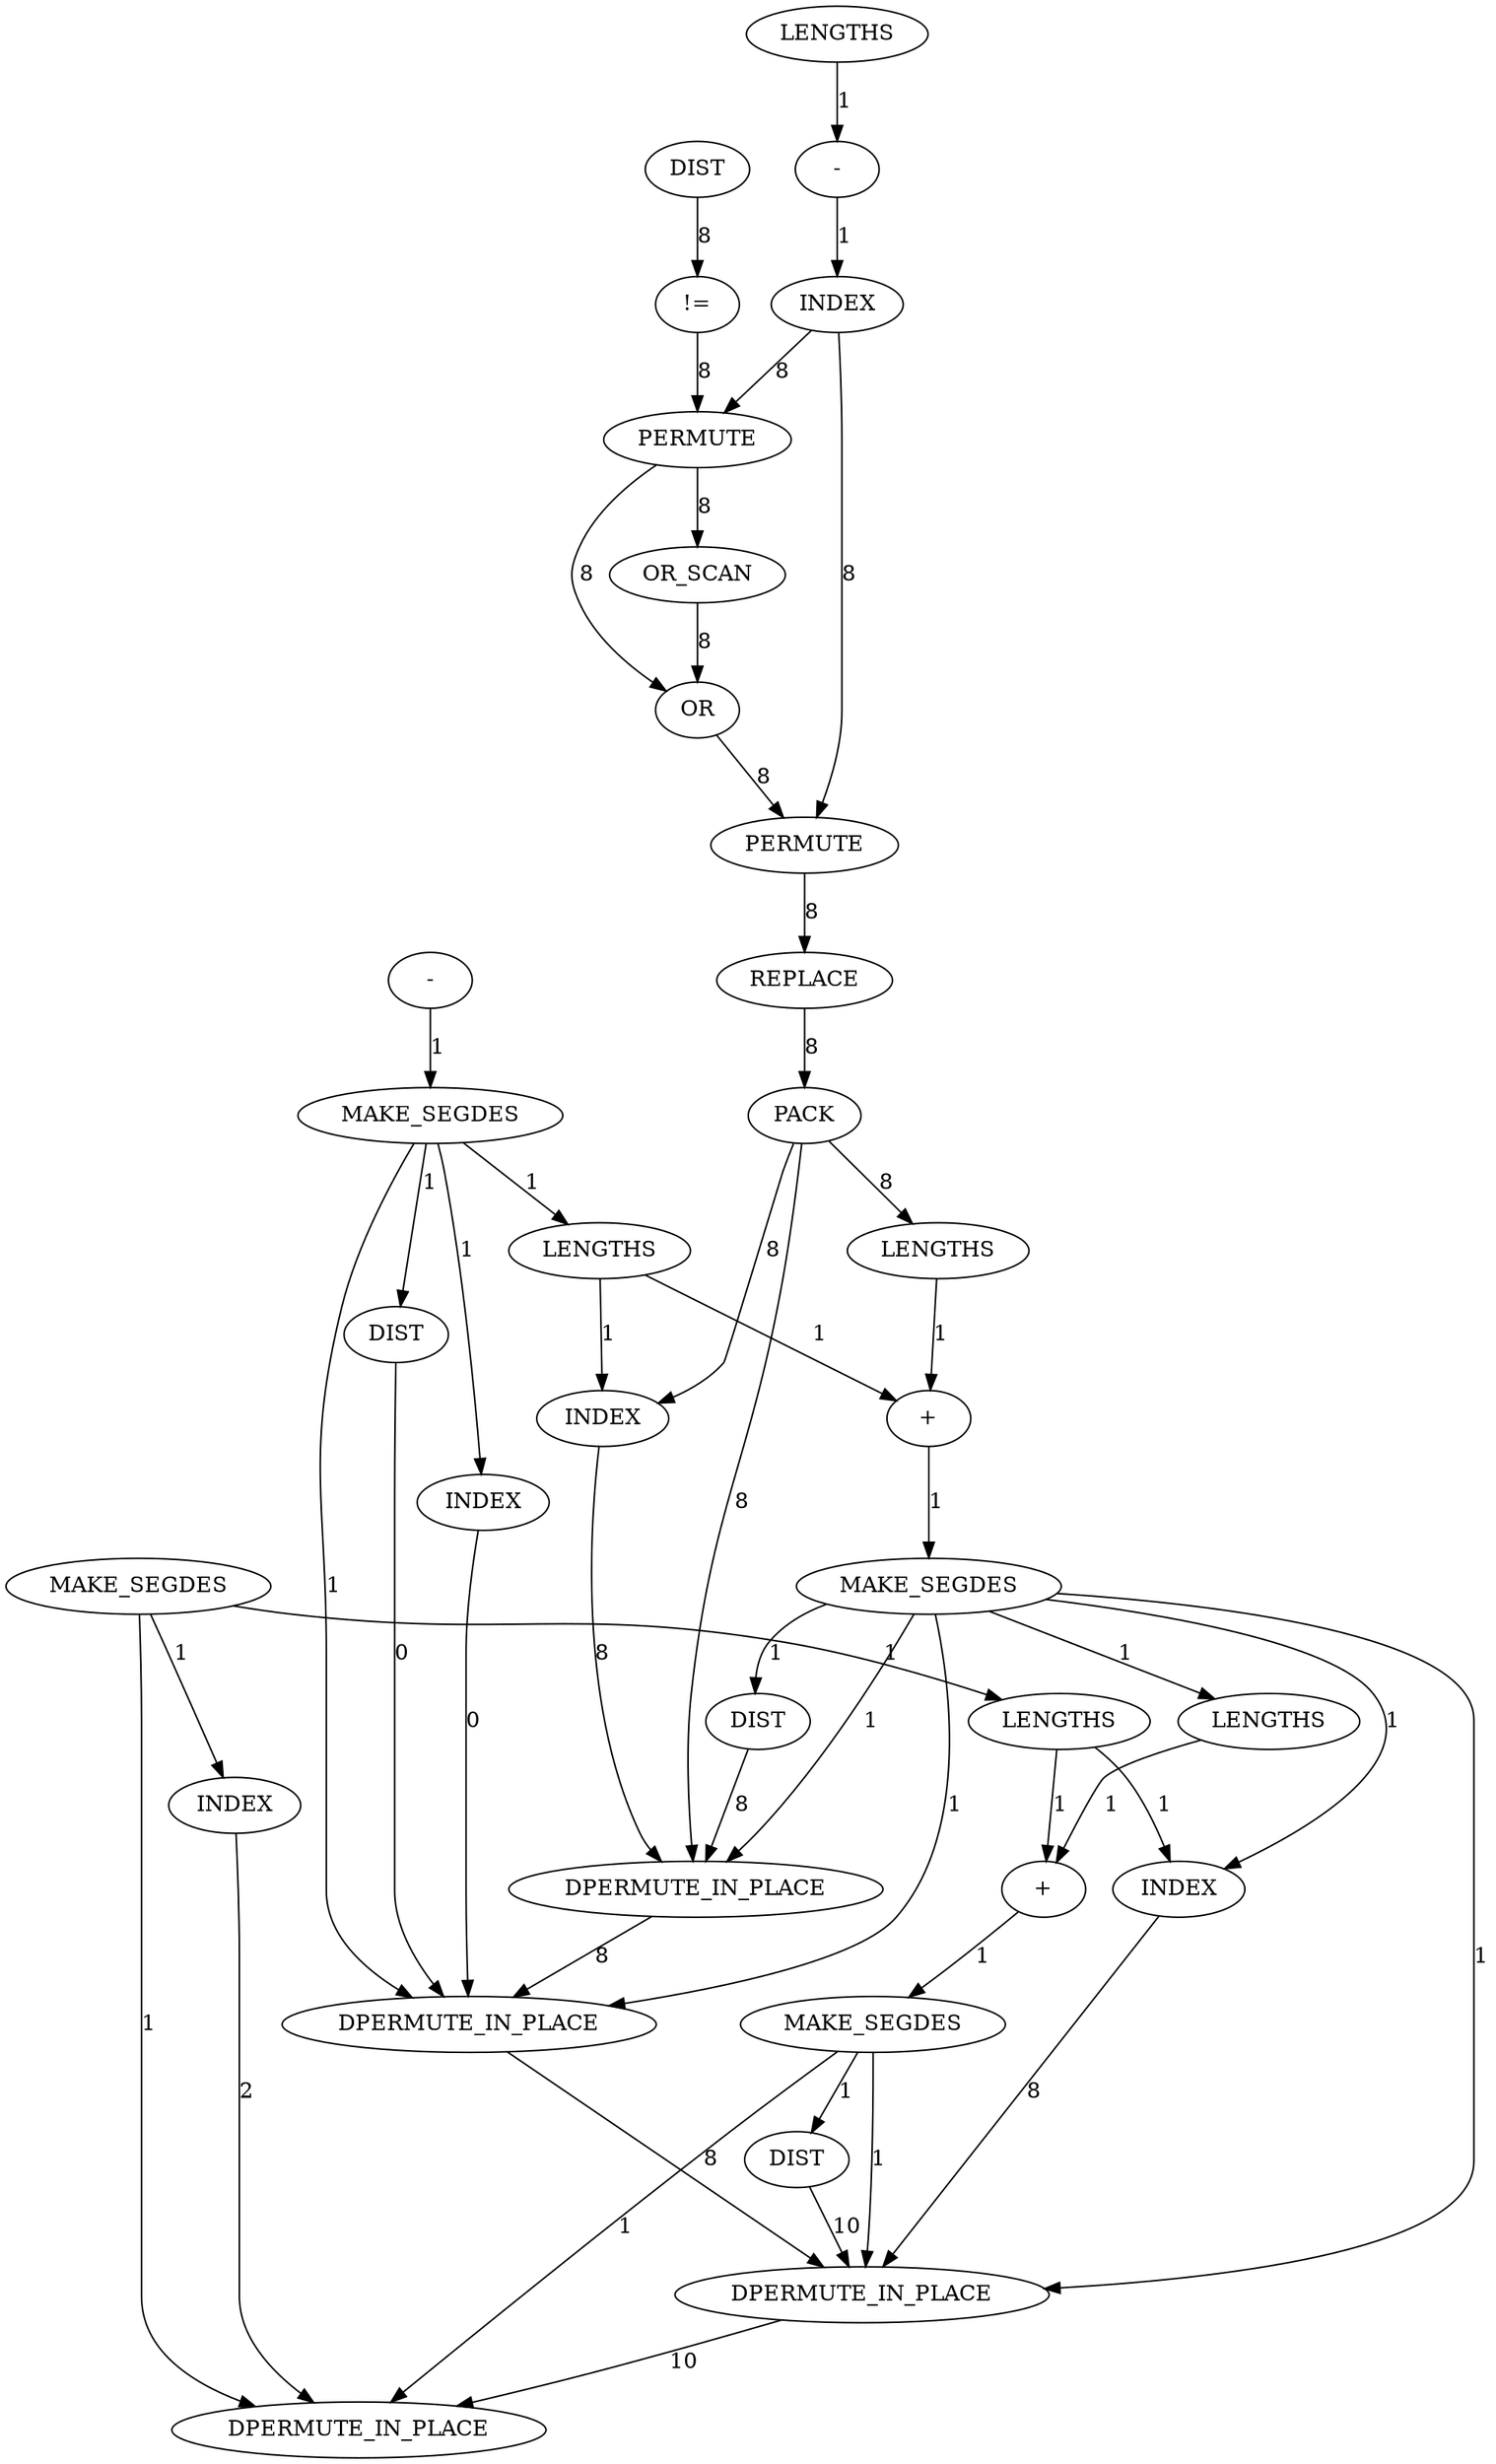 digraph {
	cg_A_INST_14735 [label=MAKE_SEGDES cost=86]
	cg_A_INST_14663 [label=LENGTHS cost=1935]
	cg_A_INST_14524 [label=MAKE_SEGDES cost=43]
	cg_A_INST_16461 [label=DPERMUTE_IN_PLACE cost=129]
	cg_A_INST_14664 [label="+" cost=1]
	cg_A_INST_14581 [label=OR cost=2322]
	cg_A_INST_14523 [label="-" cost=1]
	cg_A_INST_14542 [label="!=" cost=1118]
	cg_A_INST_2886 [label=MAKE_SEGDES cost=43]
	cg_A_INST_14645 [label=LENGTHS cost=43]
	cg_A_INST_16459 [label=DPERMUTE_IN_PLACE cost=86]
	cg_A_INST_14530 [label=DIST cost=129]
	cg_A_INST_14675 [label=DIST cost=86]
	cg_A_INST_14568 [label=OR_SCAN cost=215]
	cg_A_INST_14707 [label=INDEX cost=215]
	cg_A_INST_14612 [label=REPLACE cost=86]
	cg_A_INST_14548 [label="-" cost=86]
	cg_A_INST_14539 [label=DIST cost=43]
	cg_A_INST_14729 [label=LENGTHS cost=43]
	cg_A_INST_16458 [label=DPERMUTE_IN_PLACE cost=215]
	cg_A_INST_14711 [label=LENGTHS cost=1]
	cg_A_INST_14730 [label="+" cost=43]
	cg_A_INST_16460 [label=DPERMUTE_IN_PLACE cost=215]
	cg_A_INST_14556 [label=INDEX cost=559]
	cg_A_INST_14741 [label=DIST cost=43]
	cg_A_INST_14564 [label=PERMUTE cost=172]
	cg_A_INST_14669 [label=MAKE_SEGDES cost=43]
	cg_A_INST_14629 [label=PACK cost=86]
	cg_A_INST_14653 [label=INDEX cost=301]
	cg_A_INST_14603 [label=PERMUTE cost=43]
	cg_A_INST_14641 [label=INDEX cost=86]
	cg_A_INST_14546 [label=LENGTHS cost=43]
	cg_A_INST_14719 [label=INDEX cost=215]
	cg_A_INST_14735 -> cg_A_INST_14741 [label=1 cost=1]
	cg_A_INST_14735 -> cg_A_INST_16460 [label=1 cost=1]
	cg_A_INST_14735 -> cg_A_INST_16461 [label=1 cost=1]
	cg_A_INST_14663 -> cg_A_INST_14664 [label=1 cost=1]
	cg_A_INST_14524 -> cg_A_INST_14530 [label=1 cost=1]
	cg_A_INST_14524 -> cg_A_INST_14641 [label=1 cost=1]
	cg_A_INST_14524 -> cg_A_INST_14645 [label=1 cost=1]
	cg_A_INST_14524 -> cg_A_INST_16459 [label=1 cost=1]
	cg_A_INST_14664 -> cg_A_INST_14669 [label=1 cost=1]
	cg_A_INST_14581 -> cg_A_INST_14603 [label=8 cost=8]
	cg_A_INST_14523 -> cg_A_INST_14524 [label=1 cost=1]
	cg_A_INST_14542 -> cg_A_INST_14564 [label=8 cost=8]
	cg_A_INST_2886 -> cg_A_INST_14707 [label=1 cost=1]
	cg_A_INST_2886 -> cg_A_INST_14711 [label=1 cost=1]
	cg_A_INST_2886 -> cg_A_INST_16461 [label=1 cost=1]
	cg_A_INST_14645 -> cg_A_INST_14653 [label=1 cost=1]
	cg_A_INST_14645 -> cg_A_INST_14664 [label=1 cost=1]
	cg_A_INST_16459 -> cg_A_INST_16460 [label=8 cost=8]
	cg_A_INST_14530 -> cg_A_INST_16459 [label=0 cost=0]
	cg_A_INST_14675 -> cg_A_INST_16458 [label=8 cost=8]
	cg_A_INST_14568 -> cg_A_INST_14581 [label=8 cost=8]
	cg_A_INST_14707 -> cg_A_INST_16461 [label=2 cost=2]
	cg_A_INST_14612 -> cg_A_INST_14629 [label=8 cost=8]
	cg_A_INST_14548 -> cg_A_INST_14556 [label=1 cost=1]
	cg_A_INST_14539 -> cg_A_INST_14542 [label=8 cost=8]
	cg_A_INST_14729 -> cg_A_INST_14730 [label=1 cost=1]
	cg_A_INST_16458 -> cg_A_INST_16459 [label=8 cost=8]
	cg_A_INST_14711 -> cg_A_INST_14719 [label=1 cost=1]
	cg_A_INST_14711 -> cg_A_INST_14730 [label=1 cost=1]
	cg_A_INST_14730 -> cg_A_INST_14735 [label=1 cost=1]
	cg_A_INST_16460 -> cg_A_INST_16461 [label=10 cost=10]
	cg_A_INST_14556 -> cg_A_INST_14564 [label=8 cost=8]
	cg_A_INST_14556 -> cg_A_INST_14603 [label=8 cost=8]
	cg_A_INST_14741 -> cg_A_INST_16460 [label=10 cost=10]
	cg_A_INST_14564 -> cg_A_INST_14568 [label=8 cost=8]
	cg_A_INST_14564 -> cg_A_INST_14581 [label=8 cost=8]
	cg_A_INST_14669 -> cg_A_INST_14675 [label=1 cost=1]
	cg_A_INST_14669 -> cg_A_INST_16458 [label=1 cost=1]
	cg_A_INST_14669 -> cg_A_INST_16459 [label=1 cost=1]
	cg_A_INST_14669 -> cg_A_INST_14719 [label=1 cost=1]
	cg_A_INST_14669 -> cg_A_INST_14729 [label=1 cost=1]
	cg_A_INST_14669 -> cg_A_INST_16460 [label=1 cost=1]
	cg_A_INST_14629 -> cg_A_INST_14653 [label=8 cost=8]
	cg_A_INST_14629 -> cg_A_INST_14663 [label=8 cost=8]
	cg_A_INST_14629 -> cg_A_INST_16458 [label=8 cost=8]
	cg_A_INST_14653 -> cg_A_INST_16458 [label=8 cost=8]
	cg_A_INST_14603 -> cg_A_INST_14612 [label=8 cost=8]
	cg_A_INST_14641 -> cg_A_INST_16459 [label=0 cost=0]
	cg_A_INST_14546 -> cg_A_INST_14548 [label=1 cost=1]
	cg_A_INST_14719 -> cg_A_INST_16460 [label=8 cost=8]
}
